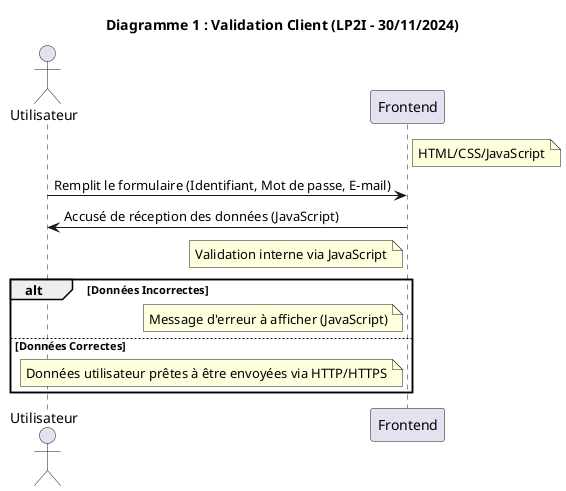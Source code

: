 @startuml
Title Diagramme 1 : Validation Client (LP2I - 30/11/2024)
actor Utilisateur
participant Frontend
note right of Frontend : HTML/CSS/JavaScript
Utilisateur -> Frontend : Remplit le formulaire (Identifiant, Mot de passe, E-mail)
Frontend -> Utilisateur : Accusé de réception des données (JavaScript)
note left of Frontend : Validation interne via JavaScript
alt Données Incorrectes
    
note left of Frontend : Message d'erreur à afficher (JavaScript)
else Données Correctes
    
note left of Frontend : Données utilisateur prêtes à être envoyées via HTTP/HTTPS
end
@enduml